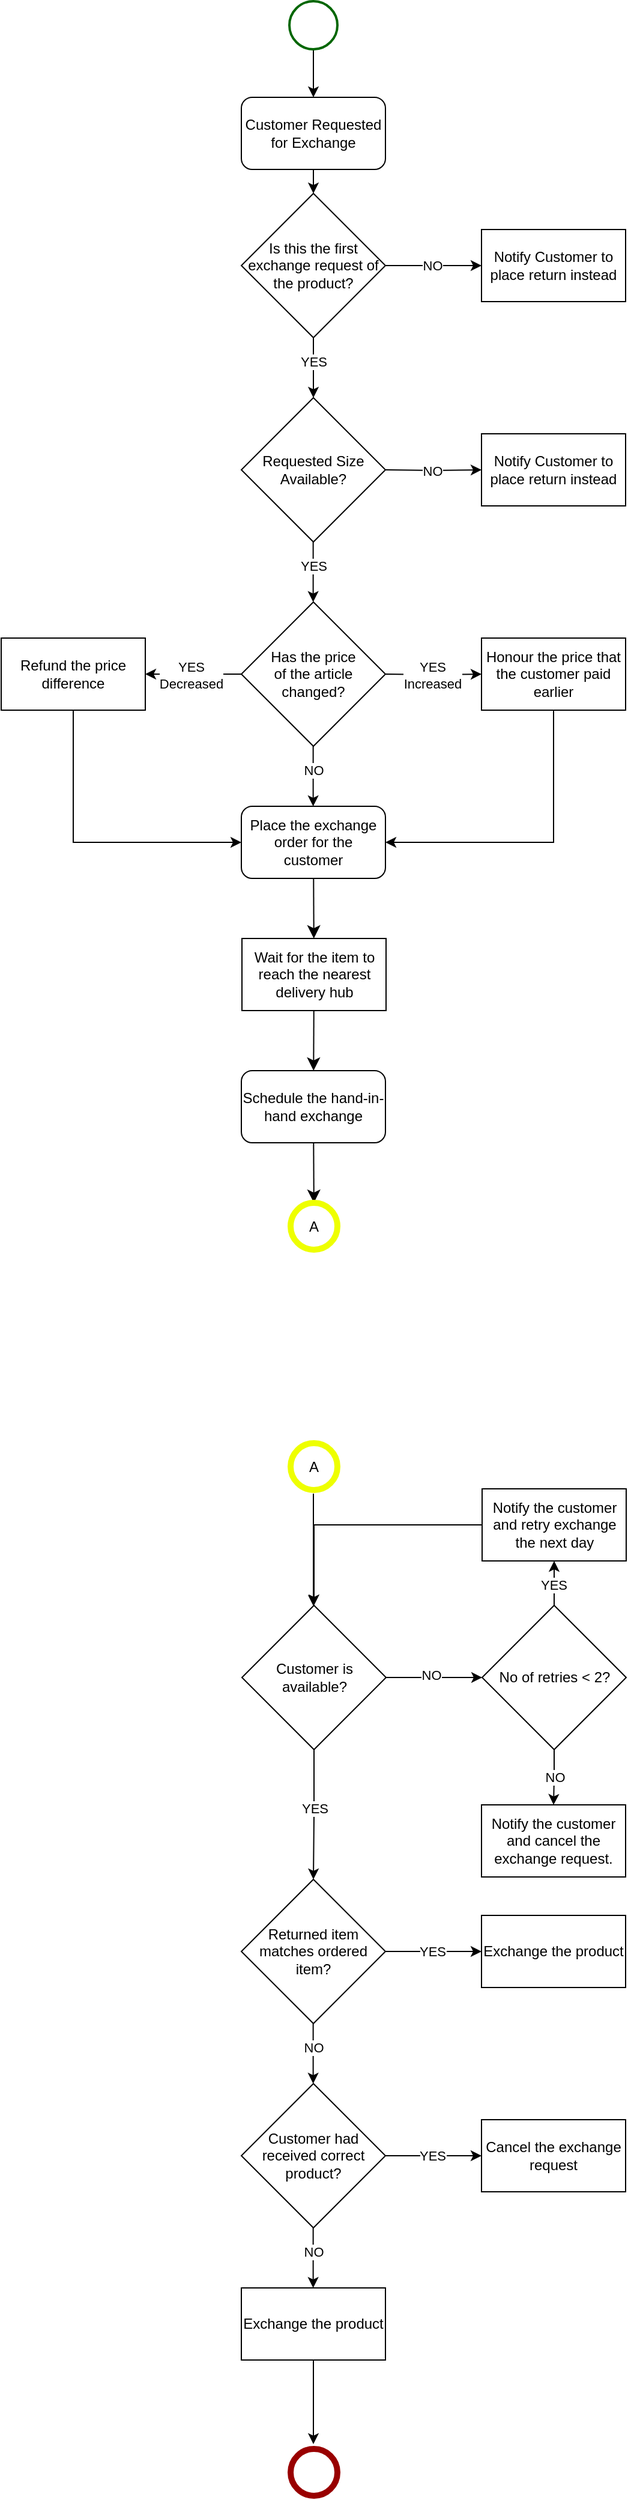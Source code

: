 <mxfile version="21.7.4" type="github">
  <diagram name="Page-1" id="W3rRGqENTHbZlLEFgb1b">
    <mxGraphModel dx="1222" dy="749" grid="1" gridSize="10" guides="1" tooltips="1" connect="1" arrows="1" fold="1" page="1" pageScale="1" pageWidth="850" pageHeight="1100" math="0" shadow="0">
      <root>
        <mxCell id="0" />
        <mxCell id="1" parent="0" />
        <mxCell id="ScidtNdO1ESNn-v9GQUH-6" style="edgeStyle=orthogonalEdgeStyle;rounded=0;orthogonalLoop=1;jettySize=auto;html=1;exitX=0.5;exitY=1;exitDx=0;exitDy=0;entryX=0.5;entryY=0;entryDx=0;entryDy=0;" parent="1" source="ScidtNdO1ESNn-v9GQUH-1" target="ScidtNdO1ESNn-v9GQUH-5" edge="1">
          <mxGeometry relative="1" as="geometry" />
        </mxCell>
        <mxCell id="ScidtNdO1ESNn-v9GQUH-1" value="Customer Requested for Exchange" style="rounded=1;whiteSpace=wrap;html=1;" parent="1" vertex="1">
          <mxGeometry x="359" y="120" width="120" height="60" as="geometry" />
        </mxCell>
        <mxCell id="ScidtNdO1ESNn-v9GQUH-4" style="edgeStyle=orthogonalEdgeStyle;rounded=0;orthogonalLoop=1;jettySize=auto;html=1;exitX=0.5;exitY=1;exitDx=0;exitDy=0;exitPerimeter=0;entryX=0.5;entryY=0;entryDx=0;entryDy=0;" parent="1" source="ScidtNdO1ESNn-v9GQUH-2" target="ScidtNdO1ESNn-v9GQUH-1" edge="1">
          <mxGeometry relative="1" as="geometry" />
        </mxCell>
        <mxCell id="ScidtNdO1ESNn-v9GQUH-2" value="" style="strokeWidth=2;html=1;shape=mxgraph.flowchart.start_2;whiteSpace=wrap;strokeColor=#006600;" parent="1" vertex="1">
          <mxGeometry x="399" y="40" width="40" height="40" as="geometry" />
        </mxCell>
        <mxCell id="ScidtNdO1ESNn-v9GQUH-12" style="edgeStyle=orthogonalEdgeStyle;rounded=0;orthogonalLoop=1;jettySize=auto;html=1;exitX=1;exitY=0.5;exitDx=0;exitDy=0;entryX=0;entryY=0.5;entryDx=0;entryDy=0;" parent="1" source="ScidtNdO1ESNn-v9GQUH-5" target="ScidtNdO1ESNn-v9GQUH-7" edge="1">
          <mxGeometry relative="1" as="geometry" />
        </mxCell>
        <mxCell id="ScidtNdO1ESNn-v9GQUH-13" value="NO" style="edgeLabel;html=1;align=center;verticalAlign=middle;resizable=0;points=[];" parent="ScidtNdO1ESNn-v9GQUH-12" vertex="1" connectable="0">
          <mxGeometry x="-0.033" relative="1" as="geometry">
            <mxPoint as="offset" />
          </mxGeometry>
        </mxCell>
        <mxCell id="ScidtNdO1ESNn-v9GQUH-14" style="edgeStyle=orthogonalEdgeStyle;rounded=0;orthogonalLoop=1;jettySize=auto;html=1;exitX=0.5;exitY=1;exitDx=0;exitDy=0;" parent="1" source="ScidtNdO1ESNn-v9GQUH-5" edge="1">
          <mxGeometry relative="1" as="geometry">
            <mxPoint x="419" y="370" as="targetPoint" />
          </mxGeometry>
        </mxCell>
        <mxCell id="oCVxNS5rtqSEk9UW2aVz-1" value="YES" style="edgeLabel;html=1;align=center;verticalAlign=middle;resizable=0;points=[];" parent="ScidtNdO1ESNn-v9GQUH-14" vertex="1" connectable="0">
          <mxGeometry x="-0.208" relative="1" as="geometry">
            <mxPoint as="offset" />
          </mxGeometry>
        </mxCell>
        <mxCell id="ScidtNdO1ESNn-v9GQUH-5" value="Is this the first exchange request of the product?" style="rhombus;whiteSpace=wrap;html=1;" parent="1" vertex="1">
          <mxGeometry x="359" y="200" width="120" height="120" as="geometry" />
        </mxCell>
        <mxCell id="ScidtNdO1ESNn-v9GQUH-7" value="Notify Customer to place return instead" style="whiteSpace=wrap;html=1;" parent="1" vertex="1">
          <mxGeometry x="559" y="230" width="120" height="60" as="geometry" />
        </mxCell>
        <mxCell id="JA2g4LetsIYO5BSw-Kvd-1" value="Requested Size Available?" style="rhombus;whiteSpace=wrap;html=1;" parent="1" vertex="1">
          <mxGeometry x="359" y="370" width="120" height="120" as="geometry" />
        </mxCell>
        <mxCell id="JA2g4LetsIYO5BSw-Kvd-2" style="edgeStyle=orthogonalEdgeStyle;rounded=0;orthogonalLoop=1;jettySize=auto;html=1;exitX=1;exitY=0.5;exitDx=0;exitDy=0;entryX=0;entryY=0.5;entryDx=0;entryDy=0;" parent="1" target="JA2g4LetsIYO5BSw-Kvd-4" edge="1">
          <mxGeometry relative="1" as="geometry">
            <mxPoint x="479" y="430" as="sourcePoint" />
          </mxGeometry>
        </mxCell>
        <mxCell id="JA2g4LetsIYO5BSw-Kvd-3" value="NO" style="edgeLabel;html=1;align=center;verticalAlign=middle;resizable=0;points=[];" parent="JA2g4LetsIYO5BSw-Kvd-2" vertex="1" connectable="0">
          <mxGeometry x="-0.033" relative="1" as="geometry">
            <mxPoint as="offset" />
          </mxGeometry>
        </mxCell>
        <mxCell id="JA2g4LetsIYO5BSw-Kvd-4" value="Notify Customer to place return instead" style="whiteSpace=wrap;html=1;" parent="1" vertex="1">
          <mxGeometry x="559" y="400" width="120" height="60" as="geometry" />
        </mxCell>
        <mxCell id="oCVxNS5rtqSEk9UW2aVz-3" style="edgeStyle=orthogonalEdgeStyle;rounded=0;orthogonalLoop=1;jettySize=auto;html=1;exitX=0.5;exitY=1;exitDx=0;exitDy=0;" parent="1" edge="1">
          <mxGeometry relative="1" as="geometry">
            <mxPoint x="418.81" y="540" as="targetPoint" />
            <mxPoint x="418.81" y="490" as="sourcePoint" />
          </mxGeometry>
        </mxCell>
        <mxCell id="oCVxNS5rtqSEk9UW2aVz-4" value="YES" style="edgeLabel;html=1;align=center;verticalAlign=middle;resizable=0;points=[];" parent="oCVxNS5rtqSEk9UW2aVz-3" vertex="1" connectable="0">
          <mxGeometry x="-0.208" relative="1" as="geometry">
            <mxPoint as="offset" />
          </mxGeometry>
        </mxCell>
        <mxCell id="oCVxNS5rtqSEk9UW2aVz-17" value="" style="edgeStyle=orthogonalEdgeStyle;rounded=0;orthogonalLoop=1;jettySize=auto;html=1;" parent="1" source="oCVxNS5rtqSEk9UW2aVz-5" target="oCVxNS5rtqSEk9UW2aVz-16" edge="1">
          <mxGeometry relative="1" as="geometry" />
        </mxCell>
        <mxCell id="oCVxNS5rtqSEk9UW2aVz-18" value="YES&lt;br&gt;Decreased" style="edgeLabel;html=1;align=center;verticalAlign=middle;resizable=0;points=[];" parent="oCVxNS5rtqSEk9UW2aVz-17" vertex="1" connectable="0">
          <mxGeometry x="0.061" y="1" relative="1" as="geometry">
            <mxPoint as="offset" />
          </mxGeometry>
        </mxCell>
        <mxCell id="oCVxNS5rtqSEk9UW2aVz-5" value="Has the price&lt;br&gt;of the article&lt;br&gt;changed?" style="rhombus;whiteSpace=wrap;html=1;" parent="1" vertex="1">
          <mxGeometry x="359" y="540" width="120" height="120" as="geometry" />
        </mxCell>
        <mxCell id="oCVxNS5rtqSEk9UW2aVz-6" style="edgeStyle=orthogonalEdgeStyle;rounded=0;orthogonalLoop=1;jettySize=auto;html=1;exitX=1;exitY=0.5;exitDx=0;exitDy=0;entryX=0;entryY=0.5;entryDx=0;entryDy=0;" parent="1" target="oCVxNS5rtqSEk9UW2aVz-8" edge="1">
          <mxGeometry relative="1" as="geometry">
            <mxPoint x="479" y="600" as="sourcePoint" />
          </mxGeometry>
        </mxCell>
        <mxCell id="oCVxNS5rtqSEk9UW2aVz-7" value="YES&lt;br&gt;Increased" style="edgeLabel;html=1;align=center;verticalAlign=middle;resizable=0;points=[];" parent="oCVxNS5rtqSEk9UW2aVz-6" vertex="1" connectable="0">
          <mxGeometry x="-0.033" relative="1" as="geometry">
            <mxPoint as="offset" />
          </mxGeometry>
        </mxCell>
        <mxCell id="oCVxNS5rtqSEk9UW2aVz-23" style="edgeStyle=orthogonalEdgeStyle;rounded=0;orthogonalLoop=1;jettySize=auto;html=1;entryX=1;entryY=0.5;entryDx=0;entryDy=0;" parent="1" source="oCVxNS5rtqSEk9UW2aVz-8" target="oCVxNS5rtqSEk9UW2aVz-21" edge="1">
          <mxGeometry relative="1" as="geometry">
            <Array as="points">
              <mxPoint x="619" y="740" />
            </Array>
          </mxGeometry>
        </mxCell>
        <mxCell id="oCVxNS5rtqSEk9UW2aVz-8" value="Honour the price that the customer paid earlier" style="whiteSpace=wrap;html=1;" parent="1" vertex="1">
          <mxGeometry x="559" y="570" width="120" height="60" as="geometry" />
        </mxCell>
        <mxCell id="oCVxNS5rtqSEk9UW2aVz-9" style="edgeStyle=orthogonalEdgeStyle;rounded=0;orthogonalLoop=1;jettySize=auto;html=1;exitX=0.5;exitY=1;exitDx=0;exitDy=0;" parent="1" edge="1">
          <mxGeometry relative="1" as="geometry">
            <mxPoint x="418.81" y="710" as="targetPoint" />
            <mxPoint x="418.81" y="660" as="sourcePoint" />
          </mxGeometry>
        </mxCell>
        <mxCell id="oCVxNS5rtqSEk9UW2aVz-10" value="NO" style="edgeLabel;html=1;align=center;verticalAlign=middle;resizable=0;points=[];" parent="oCVxNS5rtqSEk9UW2aVz-9" vertex="1" connectable="0">
          <mxGeometry x="-0.208" relative="1" as="geometry">
            <mxPoint as="offset" />
          </mxGeometry>
        </mxCell>
        <mxCell id="oCVxNS5rtqSEk9UW2aVz-24" style="edgeStyle=orthogonalEdgeStyle;rounded=0;orthogonalLoop=1;jettySize=auto;html=1;exitX=0.5;exitY=1;exitDx=0;exitDy=0;entryX=0;entryY=0.5;entryDx=0;entryDy=0;" parent="1" source="oCVxNS5rtqSEk9UW2aVz-16" target="oCVxNS5rtqSEk9UW2aVz-21" edge="1">
          <mxGeometry relative="1" as="geometry" />
        </mxCell>
        <mxCell id="oCVxNS5rtqSEk9UW2aVz-16" value="Refund the price difference" style="whiteSpace=wrap;html=1;" parent="1" vertex="1">
          <mxGeometry x="159" y="570" width="120" height="60" as="geometry" />
        </mxCell>
        <mxCell id="-Rj4HsypdWDS_JMWcQnK-2" value="" style="edgeStyle=none;curved=1;rounded=0;orthogonalLoop=1;jettySize=auto;html=1;fontSize=12;startSize=8;endSize=8;" edge="1" parent="1" source="oCVxNS5rtqSEk9UW2aVz-21" target="UO_pKAjwZwLIk6cYcGZx-12">
          <mxGeometry relative="1" as="geometry" />
        </mxCell>
        <mxCell id="oCVxNS5rtqSEk9UW2aVz-21" value="Place the exchange order for the customer" style="rounded=1;whiteSpace=wrap;html=1;" parent="1" vertex="1">
          <mxGeometry x="359" y="710" width="120" height="60" as="geometry" />
        </mxCell>
        <mxCell id="UO_pKAjwZwLIk6cYcGZx-16" value="" style="edgeStyle=orthogonalEdgeStyle;rounded=0;orthogonalLoop=1;jettySize=auto;html=1;" parent="1" target="UO_pKAjwZwLIk6cYcGZx-14" edge="1">
          <mxGeometry relative="1" as="geometry">
            <mxPoint x="419" y="1282.0" as="sourcePoint" />
          </mxGeometry>
        </mxCell>
        <mxCell id="-Rj4HsypdWDS_JMWcQnK-6" value="" style="edgeStyle=none;curved=1;rounded=0;orthogonalLoop=1;jettySize=auto;html=1;fontSize=12;startSize=8;endSize=8;" edge="1" parent="1" source="NZ-VTRtyp2TgSuCaYria-1" target="-Rj4HsypdWDS_JMWcQnK-4">
          <mxGeometry relative="1" as="geometry" />
        </mxCell>
        <mxCell id="NZ-VTRtyp2TgSuCaYria-1" value="Schedule the hand-in-hand exchange" style="rounded=1;whiteSpace=wrap;html=1;" parent="1" vertex="1">
          <mxGeometry x="359" y="930" width="120" height="60" as="geometry" />
        </mxCell>
        <mxCell id="NZ-VTRtyp2TgSuCaYria-4" value="Returned item matches ordered item?" style="rhombus;whiteSpace=wrap;html=1;" parent="1" vertex="1">
          <mxGeometry x="359" y="1603" width="120" height="120" as="geometry" />
        </mxCell>
        <mxCell id="NZ-VTRtyp2TgSuCaYria-5" style="edgeStyle=orthogonalEdgeStyle;rounded=0;orthogonalLoop=1;jettySize=auto;html=1;exitX=0.5;exitY=1;exitDx=0;exitDy=0;" parent="1" edge="1">
          <mxGeometry relative="1" as="geometry">
            <mxPoint x="418.81" y="1773" as="targetPoint" />
            <mxPoint x="418.81" y="1723" as="sourcePoint" />
          </mxGeometry>
        </mxCell>
        <mxCell id="NZ-VTRtyp2TgSuCaYria-6" value="NO" style="edgeLabel;html=1;align=center;verticalAlign=middle;resizable=0;points=[];" parent="NZ-VTRtyp2TgSuCaYria-5" vertex="1" connectable="0">
          <mxGeometry x="-0.208" relative="1" as="geometry">
            <mxPoint as="offset" />
          </mxGeometry>
        </mxCell>
        <mxCell id="NZ-VTRtyp2TgSuCaYria-7" style="edgeStyle=orthogonalEdgeStyle;rounded=0;orthogonalLoop=1;jettySize=auto;html=1;exitX=1;exitY=0.5;exitDx=0;exitDy=0;entryX=0;entryY=0.5;entryDx=0;entryDy=0;" parent="1" edge="1">
          <mxGeometry relative="1" as="geometry">
            <mxPoint x="479" y="1663" as="sourcePoint" />
            <mxPoint x="559" y="1663" as="targetPoint" />
          </mxGeometry>
        </mxCell>
        <mxCell id="NZ-VTRtyp2TgSuCaYria-8" value="YES" style="edgeLabel;html=1;align=center;verticalAlign=middle;resizable=0;points=[];" parent="NZ-VTRtyp2TgSuCaYria-7" vertex="1" connectable="0">
          <mxGeometry x="-0.033" relative="1" as="geometry">
            <mxPoint as="offset" />
          </mxGeometry>
        </mxCell>
        <mxCell id="NZ-VTRtyp2TgSuCaYria-10" value="Exchange the product" style="whiteSpace=wrap;html=1;" parent="1" vertex="1">
          <mxGeometry x="559" y="1633" width="120" height="60" as="geometry" />
        </mxCell>
        <mxCell id="UO_pKAjwZwLIk6cYcGZx-1" value="Customer had received correct product?" style="rhombus;whiteSpace=wrap;html=1;" parent="1" vertex="1">
          <mxGeometry x="359" y="1773" width="120" height="120" as="geometry" />
        </mxCell>
        <mxCell id="UO_pKAjwZwLIk6cYcGZx-2" style="edgeStyle=orthogonalEdgeStyle;rounded=0;orthogonalLoop=1;jettySize=auto;html=1;exitX=1;exitY=0.5;exitDx=0;exitDy=0;entryX=0;entryY=0.5;entryDx=0;entryDy=0;" parent="1" edge="1">
          <mxGeometry relative="1" as="geometry">
            <mxPoint x="479" y="1833" as="sourcePoint" />
            <mxPoint x="559" y="1833" as="targetPoint" />
          </mxGeometry>
        </mxCell>
        <mxCell id="UO_pKAjwZwLIk6cYcGZx-3" value="YES" style="edgeLabel;html=1;align=center;verticalAlign=middle;resizable=0;points=[];" parent="UO_pKAjwZwLIk6cYcGZx-2" vertex="1" connectable="0">
          <mxGeometry x="-0.033" relative="1" as="geometry">
            <mxPoint as="offset" />
          </mxGeometry>
        </mxCell>
        <mxCell id="UO_pKAjwZwLIk6cYcGZx-4" style="edgeStyle=orthogonalEdgeStyle;rounded=0;orthogonalLoop=1;jettySize=auto;html=1;exitX=0.5;exitY=1;exitDx=0;exitDy=0;" parent="1" edge="1">
          <mxGeometry relative="1" as="geometry">
            <mxPoint x="418.81" y="1943" as="targetPoint" />
            <mxPoint x="418.81" y="1893" as="sourcePoint" />
          </mxGeometry>
        </mxCell>
        <mxCell id="UO_pKAjwZwLIk6cYcGZx-5" value="NO" style="edgeLabel;html=1;align=center;verticalAlign=middle;resizable=0;points=[];" parent="UO_pKAjwZwLIk6cYcGZx-4" vertex="1" connectable="0">
          <mxGeometry x="-0.208" relative="1" as="geometry">
            <mxPoint as="offset" />
          </mxGeometry>
        </mxCell>
        <mxCell id="UO_pKAjwZwLIk6cYcGZx-6" value="Cancel the exchange request" style="whiteSpace=wrap;html=1;" parent="1" vertex="1">
          <mxGeometry x="559" y="1803" width="120" height="60" as="geometry" />
        </mxCell>
        <mxCell id="UO_pKAjwZwLIk6cYcGZx-9" value="" style="edgeStyle=orthogonalEdgeStyle;rounded=0;orthogonalLoop=1;jettySize=auto;html=1;" parent="1" source="UO_pKAjwZwLIk6cYcGZx-7" edge="1">
          <mxGeometry relative="1" as="geometry">
            <mxPoint x="419" y="2073" as="targetPoint" />
          </mxGeometry>
        </mxCell>
        <mxCell id="UO_pKAjwZwLIk6cYcGZx-7" value="Exchange the product" style="whiteSpace=wrap;html=1;" parent="1" vertex="1">
          <mxGeometry x="359" y="1943" width="120" height="60" as="geometry" />
        </mxCell>
        <mxCell id="UO_pKAjwZwLIk6cYcGZx-10" value="" style="shape=ellipse;html=1;dashed=0;whiteSpace=wrap;aspect=fixed;strokeWidth=5;perimeter=ellipsePerimeter;strokeColor=#990000;" parent="1" vertex="1">
          <mxGeometry x="400" y="2077" width="39" height="39" as="geometry" />
        </mxCell>
        <mxCell id="-Rj4HsypdWDS_JMWcQnK-3" value="" style="edgeStyle=none;curved=1;rounded=0;orthogonalLoop=1;jettySize=auto;html=1;fontSize=12;startSize=8;endSize=8;" edge="1" parent="1" source="UO_pKAjwZwLIk6cYcGZx-12" target="NZ-VTRtyp2TgSuCaYria-1">
          <mxGeometry relative="1" as="geometry" />
        </mxCell>
        <mxCell id="UO_pKAjwZwLIk6cYcGZx-12" value="Wait for the item to reach the nearest delivery hub" style="rounded=0;whiteSpace=wrap;html=1;" parent="1" vertex="1">
          <mxGeometry x="359.5" y="820" width="120" height="60" as="geometry" />
        </mxCell>
        <mxCell id="UO_pKAjwZwLIk6cYcGZx-22" value="" style="edgeStyle=orthogonalEdgeStyle;rounded=0;orthogonalLoop=1;jettySize=auto;html=1;entryX=0.5;entryY=0;entryDx=0;entryDy=0;" parent="1" source="UO_pKAjwZwLIk6cYcGZx-14" target="NZ-VTRtyp2TgSuCaYria-4" edge="1">
          <mxGeometry relative="1" as="geometry">
            <mxPoint x="419.5" y="1575" as="targetPoint" />
          </mxGeometry>
        </mxCell>
        <mxCell id="UO_pKAjwZwLIk6cYcGZx-23" value="YES" style="edgeLabel;html=1;align=center;verticalAlign=middle;resizable=0;points=[];" parent="UO_pKAjwZwLIk6cYcGZx-22" vertex="1" connectable="0">
          <mxGeometry x="-0.103" relative="1" as="geometry">
            <mxPoint as="offset" />
          </mxGeometry>
        </mxCell>
        <mxCell id="UO_pKAjwZwLIk6cYcGZx-31" value="" style="edgeStyle=orthogonalEdgeStyle;rounded=0;orthogonalLoop=1;jettySize=auto;html=1;" parent="1" source="UO_pKAjwZwLIk6cYcGZx-14" target="UO_pKAjwZwLIk6cYcGZx-30" edge="1">
          <mxGeometry relative="1" as="geometry" />
        </mxCell>
        <mxCell id="UO_pKAjwZwLIk6cYcGZx-35" value="NO" style="edgeLabel;html=1;align=center;verticalAlign=middle;resizable=0;points=[];" parent="UO_pKAjwZwLIk6cYcGZx-31" vertex="1" connectable="0">
          <mxGeometry x="-0.087" y="2" relative="1" as="geometry">
            <mxPoint x="1" as="offset" />
          </mxGeometry>
        </mxCell>
        <mxCell id="UO_pKAjwZwLIk6cYcGZx-14" value="Customer is available?" style="rhombus;whiteSpace=wrap;html=1;" parent="1" vertex="1">
          <mxGeometry x="359.5" y="1375" width="120" height="120" as="geometry" />
        </mxCell>
        <mxCell id="UO_pKAjwZwLIk6cYcGZx-50" style="edgeStyle=orthogonalEdgeStyle;rounded=0;orthogonalLoop=1;jettySize=auto;html=1;exitX=0;exitY=0.5;exitDx=0;exitDy=0;entryX=0.5;entryY=0;entryDx=0;entryDy=0;" parent="1" source="UO_pKAjwZwLIk6cYcGZx-26" target="UO_pKAjwZwLIk6cYcGZx-14" edge="1">
          <mxGeometry relative="1" as="geometry" />
        </mxCell>
        <mxCell id="UO_pKAjwZwLIk6cYcGZx-26" value="Notify the customer and retry exchange the next day" style="whiteSpace=wrap;html=1;" parent="1" vertex="1">
          <mxGeometry x="559.5" y="1278" width="120" height="60" as="geometry" />
        </mxCell>
        <mxCell id="UO_pKAjwZwLIk6cYcGZx-40" value="" style="edgeStyle=orthogonalEdgeStyle;rounded=0;orthogonalLoop=1;jettySize=auto;html=1;" parent="1" source="UO_pKAjwZwLIk6cYcGZx-30" target="UO_pKAjwZwLIk6cYcGZx-26" edge="1">
          <mxGeometry relative="1" as="geometry" />
        </mxCell>
        <mxCell id="UO_pKAjwZwLIk6cYcGZx-43" value="YES" style="edgeLabel;html=1;align=center;verticalAlign=middle;resizable=0;points=[];" parent="UO_pKAjwZwLIk6cYcGZx-40" vertex="1" connectable="0">
          <mxGeometry x="-0.191" y="1" relative="1" as="geometry">
            <mxPoint as="offset" />
          </mxGeometry>
        </mxCell>
        <mxCell id="UO_pKAjwZwLIk6cYcGZx-48" value="" style="edgeStyle=orthogonalEdgeStyle;rounded=0;orthogonalLoop=1;jettySize=auto;html=1;" parent="1" source="UO_pKAjwZwLIk6cYcGZx-30" target="UO_pKAjwZwLIk6cYcGZx-47" edge="1">
          <mxGeometry relative="1" as="geometry" />
        </mxCell>
        <mxCell id="UO_pKAjwZwLIk6cYcGZx-49" value="NO" style="edgeLabel;html=1;align=center;verticalAlign=middle;resizable=0;points=[];" parent="UO_pKAjwZwLIk6cYcGZx-48" vertex="1" connectable="0">
          <mxGeometry x="-0.038" relative="1" as="geometry">
            <mxPoint as="offset" />
          </mxGeometry>
        </mxCell>
        <mxCell id="UO_pKAjwZwLIk6cYcGZx-30" value="No of retries &amp;lt; 2?" style="rhombus;whiteSpace=wrap;html=1;" parent="1" vertex="1">
          <mxGeometry x="559.5" y="1375" width="120" height="120" as="geometry" />
        </mxCell>
        <mxCell id="UO_pKAjwZwLIk6cYcGZx-47" value="Notify the customer and cancel the exchange request." style="whiteSpace=wrap;html=1;" parent="1" vertex="1">
          <mxGeometry x="559" y="1541" width="120" height="60" as="geometry" />
        </mxCell>
        <mxCell id="-Rj4HsypdWDS_JMWcQnK-4" value="A" style="shape=ellipse;html=1;dashed=0;whiteSpace=wrap;aspect=fixed;strokeWidth=5;perimeter=ellipsePerimeter;strokeColor=#eeff00;gradientColor=none;" vertex="1" parent="1">
          <mxGeometry x="400" y="1040" width="39" height="39" as="geometry" />
        </mxCell>
        <mxCell id="-Rj4HsypdWDS_JMWcQnK-7" value="A" style="shape=ellipse;html=1;dashed=0;whiteSpace=wrap;aspect=fixed;strokeWidth=5;perimeter=ellipsePerimeter;strokeColor=#eeff00;gradientColor=none;" vertex="1" parent="1">
          <mxGeometry x="400" y="1240" width="39" height="39" as="geometry" />
        </mxCell>
      </root>
    </mxGraphModel>
  </diagram>
</mxfile>
